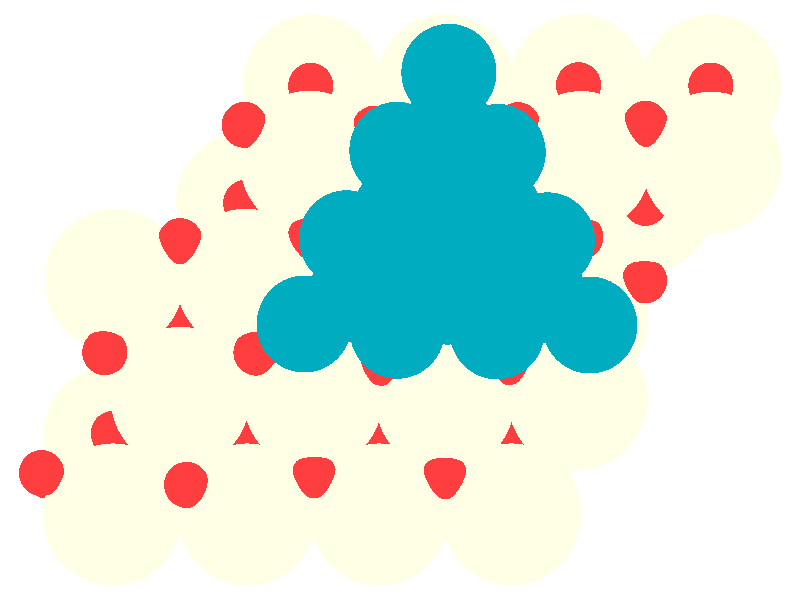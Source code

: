 #include "colors.inc"
#include "finish.inc"

global_settings {assumed_gamma 1 max_trace_level 6}
background {color White}
camera {orthographic
  right -23.39*x up 17.23*y
  direction 1.00*z
  location <0,0,50.00> look_at <0,0,0>}
light_source {<  2.00,   3.00,  40.00> color White
  area_light <0.70, 0, 0>, <0, 0.70, 0>, 3, 3
  adaptive 1 jitter}

#declare simple = finish {phong 0.7}
#declare pale = finish {ambient .5 diffuse .85 roughness .001 specular 0.200 }
#declare intermediate = finish {ambient 0.3 diffuse 0.6 specular 0.10 roughness 0.04 }
#declare vmd = finish {ambient .0 diffuse .65 phong 0.1 phong_size 40. specular 0.500 }
#declare jmol = finish {ambient .2 diffuse .6 specular 1 roughness .001 metallic}
#declare ase2 = finish {ambient 0.05 brilliance 3 diffuse 0.6 metallic specular 0.70 roughness 0.04 reflection 0.15}
#declare ase3 = finish {ambient .15 brilliance 2 diffuse .6 metallic specular 1. roughness .001 reflection .0}
#declare glass = finish {ambient .05 diffuse .3 specular 1. roughness .001}
#declare glass2 = finish {ambient .0 diffuse .3 specular 1. reflection .25 roughness .001}
#declare Rcell = 0.020;
#declare Rbond = 0.100;

#macro atom(LOC, R, COL, TRANS, FIN)
  sphere{LOC, R texture{pigment{color COL transmit TRANS} finish{FIN}}}
#end
#macro constrain(LOC, R, COL, TRANS FIN)
union{torus{R, Rcell rotate 45*z texture{pigment{color COL transmit TRANS} finish{FIN}}}
      torus{R, Rcell rotate -45*z texture{pigment{color COL transmit TRANS} finish{FIN}}}
      translate LOC}
#end

atom(< -2.56,   6.16, -11.91>, 2.04, rgb <1.00, 1.00, 0.78>, 0.0, ase3) // #0 
atom(<  3.27,  -3.92, -11.91>, 2.04, rgb <1.00, 1.00, 0.78>, 0.0, ase3) // #1 
atom(< -6.44,  -0.56, -11.91>, 2.04, rgb <1.00, 1.00, 0.78>, 0.0, ase3) // #2 
atom(<  5.21,  -0.56, -11.91>, 2.04, rgb <1.00, 1.00, 0.78>, 0.0, ase3) // #3 
atom(<  1.33,   6.16, -11.91>, 2.04, rgb <1.00, 1.00, 0.78>, 0.0, ase3) // #4 
atom(<  7.15,   2.80, -11.91>, 2.04, rgb <1.00, 1.00, 0.78>, 0.0, ase3) // #5 
atom(< -2.56,  -0.56, -11.91>, 2.04, rgb <1.00, 1.00, 0.78>, 0.0, ase3) // #6 
atom(<  9.09,   6.16, -11.91>, 2.04, rgb <1.00, 1.00, 0.78>, 0.0, ase3) // #7 
atom(<  5.21,   6.16, -11.91>, 2.04, rgb <1.00, 1.00, 0.78>, 0.0, ase3) // #8 
atom(< -0.62,  -3.92, -11.91>, 2.04, rgb <1.00, 1.00, 0.78>, 0.0, ase3) // #9 
atom(<  1.33,  -0.56, -11.91>, 2.04, rgb <1.00, 1.00, 0.78>, 0.0, ase3) // #10 
atom(< -0.62,   2.80, -11.91>, 2.04, rgb <1.00, 1.00, 0.78>, 0.0, ase3) // #11 
atom(< -8.38,  -3.92, -11.91>, 2.04, rgb <1.00, 1.00, 0.78>, 0.0, ase3) // #12 
atom(<  3.27,   2.80, -11.91>, 2.04, rgb <1.00, 1.00, 0.78>, 0.0, ase3) // #13 
atom(< -4.50,   2.80, -11.91>, 2.04, rgb <1.00, 1.00, 0.78>, 0.0, ase3) // #14 
atom(< -4.50,  -3.92, -11.91>, 2.04, rgb <1.00, 1.00, 0.78>, 0.0, ase3) // #15 
atom(< -4.46,  -6.16,  -8.78>, 2.04, rgb <1.00, 1.00, 0.78>, 0.0, ase3) // #16 
atom(<  3.22,   0.59,  -8.85>, 2.04, rgb <1.00, 1.00, 0.78>, 0.0, ase3) // #17 
atom(< -2.54,  -2.83,  -8.79>, 2.04, rgb <1.00, 1.00, 0.78>, 0.0, ase3) // #18 
atom(< -0.60,  -6.16,  -8.81>, 2.04, rgb <1.00, 1.00, 0.78>, 0.0, ase3) // #19 
atom(< -0.57,   0.59,  -8.85>, 2.04, rgb <1.00, 1.00, 0.78>, 0.0, ase3) // #20 
atom(<  1.32,  -2.88,  -8.84>, 2.04, rgb <1.00, 1.00, 0.78>, 0.0, ase3) // #21 
atom(<  1.33,   3.88,  -8.85>, 2.04, rgb <1.00, 1.00, 0.78>, 0.0, ase3) // #22 
atom(< -8.35,   0.58,  -8.78>, 2.04, rgb <1.00, 1.00, 0.78>, 0.0, ase3) // #23 
atom(< -8.40,  -6.16,  -8.71>, 2.04, rgb <1.00, 1.00, 0.78>, 0.0, ase3) // #24 
atom(<  9.10,   3.94,  -8.80>, 2.04, rgb <1.00, 1.00, 0.78>, 0.0, ase3) // #25 
atom(< -6.42,  -2.81,  -8.67>, 2.04, rgb <1.00, 1.00, 0.78>, 0.0, ase3) // #26 
atom(<  5.19,  -2.84,  -8.78>, 2.04, rgb <1.00, 1.00, 0.78>, 0.0, ase3) // #27 
atom(< -4.51,   0.58,  -8.78>, 2.04, rgb <1.00, 1.00, 0.78>, 0.0, ase3) // #28 
atom(<  5.30,   3.96,  -8.83>, 2.04, rgb <1.00, 1.00, 0.78>, 0.0, ase3) // #29 
atom(< -2.64,   3.97,  -8.83>, 2.04, rgb <1.00, 1.00, 0.78>, 0.0, ase3) // #30 
atom(<  3.26,  -6.16,  -8.80>, 2.04, rgb <1.00, 1.00, 0.78>, 0.0, ase3) // #31 
atom(< -2.56,   1.68, -12.70>, 0.66, rgb <1.00, 0.05, 0.05>, 0.0, ase3) // #32 
atom(< -8.38,  -1.68, -12.70>, 0.66, rgb <1.00, 0.05, 0.05>, 0.0, ase3) // #33 
atom(< -0.62,   5.04, -12.70>, 0.66, rgb <1.00, 0.05, 0.05>, 0.0, ase3) // #34 
atom(<-10.32,  -5.04, -12.70>, 0.66, rgb <1.00, 0.05, 0.05>, 0.0, ase3) // #35 
atom(<  3.27,  -1.68, -12.70>, 0.66, rgb <1.00, 0.05, 0.05>, 0.0, ase3) // #36 
atom(< -4.50,   5.04, -12.70>, 0.66, rgb <1.00, 0.05, 0.05>, 0.0, ase3) // #37 
atom(<  1.33,   1.68, -12.70>, 0.66, rgb <1.00, 0.05, 0.05>, 0.0, ase3) // #38 
atom(< -6.44,   1.68, -12.70>, 0.66, rgb <1.00, 0.05, 0.05>, 0.0, ase3) // #39 
atom(< -6.44,  -5.04, -12.70>, 0.66, rgb <1.00, 0.05, 0.05>, 0.0, ase3) // #40 
atom(<  7.15,   5.04, -12.70>, 0.66, rgb <1.00, 0.05, 0.05>, 0.0, ase3) // #41 
atom(< -0.62,  -1.68, -12.70>, 0.66, rgb <1.00, 0.05, 0.05>, 0.0, ase3) // #42 
atom(< -2.56,  -5.04, -12.70>, 0.66, rgb <1.00, 0.05, 0.05>, 0.0, ase3) // #43 
atom(< -4.50,  -1.68, -12.70>, 0.66, rgb <1.00, 0.05, 0.05>, 0.0, ase3) // #44 
atom(<  3.27,   5.04, -12.70>, 0.66, rgb <1.00, 0.05, 0.05>, 0.0, ase3) // #45 
atom(<  5.21,   1.68, -12.70>, 0.66, rgb <1.00, 0.05, 0.05>, 0.0, ase3) // #46 
atom(<  1.33,  -5.04, -12.70>, 0.66, rgb <1.00, 0.05, 0.05>, 0.0, ase3) // #47 
atom(< -4.50,  -6.16, -11.12>, 0.66, rgb <1.00, 0.05, 0.05>, 0.0, ase3) // #48 
atom(< -2.56,  -2.80, -11.12>, 0.66, rgb <1.00, 0.05, 0.05>, 0.0, ase3) // #49 
atom(< -0.62,  -6.16, -11.12>, 0.66, rgb <1.00, 0.05, 0.05>, 0.0, ase3) // #50 
atom(< -4.50,   0.56, -11.12>, 0.66, rgb <1.00, 0.05, 0.05>, 0.0, ase3) // #51 
atom(< -0.62,   0.56, -11.12>, 0.66, rgb <1.00, 0.05, 0.05>, 0.0, ase3) // #52 
atom(<  7.15,   0.56, -11.12>, 0.66, rgb <1.00, 0.05, 0.05>, 0.0, ase3) // #53 
atom(<  1.33,  -2.80, -11.12>, 0.66, rgb <1.00, 0.05, 0.05>, 0.0, ase3) // #54 
atom(< -6.44,  -2.80, -11.12>, 0.66, rgb <1.00, 0.05, 0.05>, 0.0, ase3) // #55 
atom(<  5.21,  -2.80, -11.12>, 0.66, rgb <1.00, 0.05, 0.05>, 0.0, ase3) // #56 
atom(< -8.38,  -6.16, -11.12>, 0.66, rgb <1.00, 0.05, 0.05>, 0.0, ase3) // #57 
atom(<  3.27,   0.56, -11.12>, 0.66, rgb <1.00, 0.05, 0.05>, 0.0, ase3) // #58 
atom(<  3.27,  -6.16, -11.12>, 0.66, rgb <1.00, 0.05, 0.05>, 0.0, ase3) // #59 
atom(<  9.09,   3.92, -11.12>, 0.66, rgb <1.00, 0.05, 0.05>, 0.0, ase3) // #60 
atom(<  5.21,   3.92, -11.12>, 0.66, rgb <1.00, 0.05, 0.05>, 0.0, ase3) // #61 
atom(< -2.56,   3.92, -11.12>, 0.66, rgb <1.00, 0.05, 0.05>, 0.0, ase3) // #62 
atom(<  1.33,   3.92, -11.12>, 0.66, rgb <1.00, 0.05, 0.05>, 0.0, ase3) // #63 
atom(< -0.62,  -3.92,  -9.62>, 0.66, rgb <1.00, 0.05, 0.05>, 0.0, ase3) // #64 
atom(< -4.51,   2.79,  -9.62>, 0.66, rgb <1.00, 0.05, 0.05>, 0.0, ase3) // #65 
atom(<  9.09,   6.16,  -9.62>, 0.66, rgb <1.00, 0.05, 0.05>, 0.0, ase3) // #66 
atom(<  5.22,   6.17,  -9.62>, 0.66, rgb <1.00, 0.05, 0.05>, 0.0, ase3) // #67 
atom(<  7.17,   2.79,  -9.62>, 0.66, rgb <1.00, 0.05, 0.05>, 0.0, ase3) // #68 
atom(<  1.33,  -0.58,  -9.62>, 0.66, rgb <1.00, 0.05, 0.05>, 0.0, ase3) // #69 
atom(< -2.61,   6.15,  -9.60>, 0.66, rgb <1.00, 0.05, 0.05>, 0.0, ase3) // #70 
atom(< -6.43,  -0.58,  -9.51>, 0.66, rgb <1.00, 0.05, 0.05>, 0.0, ase3) // #71 
atom(< -2.53,  -0.54,  -9.60>, 0.66, rgb <1.00, 0.05, 0.05>, 0.0, ase3) // #72 
atom(< -0.63,   2.80,  -9.63>, 0.66, rgb <1.00, 0.05, 0.05>, 0.0, ase3) // #73 
atom(<  5.18,  -0.54,  -9.60>, 0.66, rgb <1.00, 0.05, 0.05>, 0.0, ase3) // #74 
atom(< -4.49,  -3.89,  -9.52>, 0.66, rgb <1.00, 0.05, 0.05>, 0.0, ase3) // #75 
atom(<  3.30,   2.81,  -9.62>, 0.66, rgb <1.00, 0.05, 0.05>, 0.0, ase3) // #76 
atom(<  1.40,   6.09,  -9.58>, 0.66, rgb <1.00, 0.05, 0.05>, 0.0, ase3) // #77 
atom(< -8.38,  -3.84,  -9.49>, 0.66, rgb <1.00, 0.05, 0.05>, 0.0, ase3) // #78 
atom(<  3.25,  -3.91,  -9.64>, 0.66, rgb <1.00, 0.05, 0.05>, 0.0, ase3) // #79 
atom(< -0.75,   4.92,  -7.94>, 0.66, rgb <1.00, 0.05, 0.05>, 0.0, ase3) // #80 
atom(<  7.18,   5.06,  -8.04>, 0.66, rgb <1.00, 0.05, 0.05>, 0.0, ase3) // #81 
atom(<  3.45,   5.02,  -7.96>, 0.66, rgb <1.00, 0.05, 0.05>, 0.0, ase3) // #82 
atom(<-10.48,  -4.97,  -7.97>, 0.66, rgb <1.00, 0.05, 0.05>, 0.0, ase3) // #83 
atom(< -2.62,   1.81,  -7.98>, 0.66, rgb <1.00, 0.05, 0.05>, 0.0, ase3) // #84 
atom(< -4.21,  -1.51,  -7.69>, 0.66, rgb <1.00, 0.05, 0.05>, 0.0, ase3) // #85 
atom(< -6.24,  -5.31,  -7.62>, 0.66, rgb <1.00, 0.05, 0.05>, 0.0, ase3) // #86 
atom(< -8.63,  -1.50,  -7.68>, 0.66, rgb <1.00, 0.05, 0.05>, 0.0, ase3) // #87 
atom(<  1.33,   1.68,  -8.18>, 0.66, rgb <1.00, 0.05, 0.05>, 0.0, ase3) // #88 
atom(< -0.53,  -1.80,  -7.98>, 0.66, rgb <1.00, 0.05, 0.05>, 0.0, ase3) // #89 
atom(< -2.51,  -5.04,  -8.02>, 0.66, rgb <1.00, 0.05, 0.05>, 0.0, ase3) // #90 
atom(< -6.43,   1.69,  -8.02>, 0.66, rgb <1.00, 0.05, 0.05>, 0.0, ase3) // #91 
atom(<  5.28,   1.81,  -7.99>, 0.66, rgb <1.00, 0.05, 0.05>, 0.0, ase3) // #92 
atom(<  3.17,  -1.78,  -7.99>, 0.66, rgb <1.00, 0.05, 0.05>, 0.0, ase3) // #93 
atom(<  1.31,  -5.06,  -8.04>, 0.66, rgb <1.00, 0.05, 0.05>, 0.0, ase3) // #94 
atom(< -4.55,   5.03,  -8.02>, 0.66, rgb <1.00, 0.05, 0.05>, 0.0, ase3) // #95 
atom(< -0.08,  -0.87,  -6.23>, 1.39, rgb <0.00, 0.41, 0.52>, 0.0, ase3) // #96 
atom(<  2.84,  -0.89,  -6.20>, 1.39, rgb <0.00, 0.41, 0.52>, 0.0, ase3) // #97 
atom(<  1.38,   0.11,  -4.28>, 1.39, rgb <0.00, 0.41, 0.52>, 0.0, ase3) // #98 
atom(< -1.56,   1.76,  -6.22>, 1.39, rgb <0.00, 0.41, 0.52>, 0.0, ase3) // #99 
atom(<  4.31,   1.70,  -6.21>, 1.39, rgb <0.00, 0.41, 0.52>, 0.0, ase3) // #100 
atom(< -0.09,   4.30,  -6.16>, 1.39, rgb <0.00, 0.41, 0.52>, 0.0, ase3) // #101 
atom(<  0.01,   2.50,  -4.26>, 1.39, rgb <0.00, 0.41, 0.52>, 0.0, ase3) // #102 
atom(<  2.87,   4.24,  -6.19>, 1.39, rgb <0.00, 0.41, 0.52>, 0.0, ase3) // #103 
atom(<  2.76,   2.49,  -4.26>, 1.39, rgb <0.00, 0.41, 0.52>, 0.0, ase3) // #104 
atom(< -1.28,   0.17,  -4.14>, 1.39, rgb <0.00, 0.41, 0.52>, 0.0, ase3) // #105 
atom(< -2.80,  -0.69,  -6.22>, 1.39, rgb <0.00, 0.41, 0.52>, 0.0, ase3) // #106 
atom(<  1.41,   4.79,  -4.10>, 1.39, rgb <0.00, 0.41, 0.52>, 0.0, ase3) // #107 
atom(<  1.43,   6.54,  -6.14>, 1.39, rgb <0.00, 0.41, 0.52>, 0.0, ase3) // #108 
atom(<  4.05,   0.14,  -4.13>, 1.39, rgb <0.00, 0.41, 0.52>, 0.0, ase3) // #109 
atom(<  5.55,  -0.72,  -6.18>, 1.39, rgb <0.00, 0.41, 0.52>, 0.0, ase3) // #110 
atom(<  2.76,   0.89,  -2.04>, 1.39, rgb <0.00, 0.41, 0.52>, 0.0, ase3) // #111 
atom(<  0.02,   0.91,  -2.05>, 1.39, rgb <0.00, 0.41, 0.52>, 0.0, ase3) // #112 
atom(<  1.41,   3.28,  -2.02>, 1.39, rgb <0.00, 0.41, 0.52>, 0.0, ase3) // #113 
atom(<  1.39,   1.68,   0.00>, 1.39, rgb <0.00, 0.41, 0.52>, 0.0, ase3) // #114 
